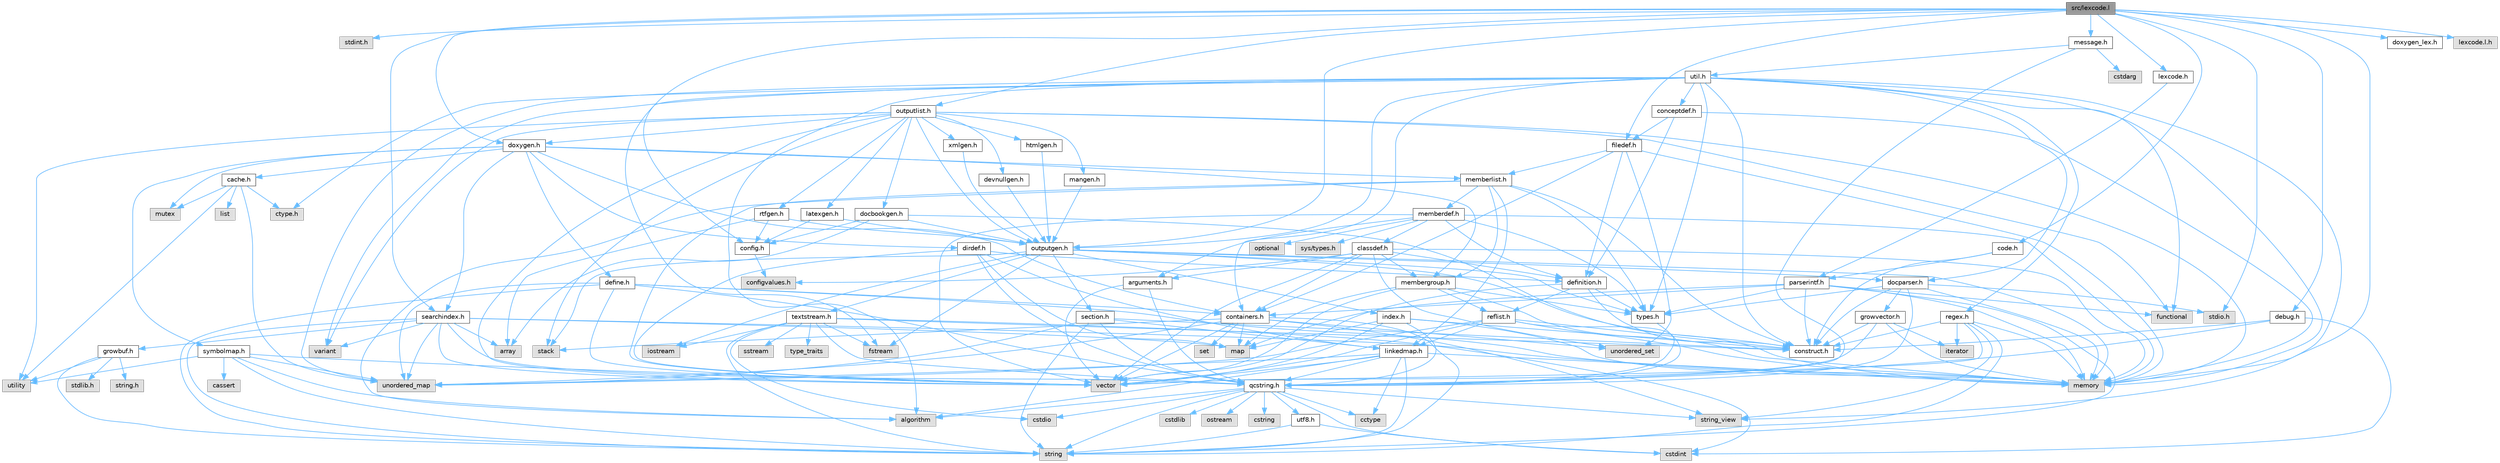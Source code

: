 digraph "src/lexcode.l"
{
 // INTERACTIVE_SVG=YES
 // LATEX_PDF_SIZE
  bgcolor="transparent";
  edge [fontname=Helvetica,fontsize=10,labelfontname=Helvetica,labelfontsize=10];
  node [fontname=Helvetica,fontsize=10,shape=box,height=0.2,width=0.4];
  Node1 [id="Node000001",label="src/lexcode.l",height=0.2,width=0.4,color="gray40", fillcolor="grey60", style="filled", fontcolor="black",tooltip=" "];
  Node1 -> Node2 [id="edge1_Node000001_Node000002",color="steelblue1",style="solid",tooltip=" "];
  Node2 [id="Node000002",label="stdint.h",height=0.2,width=0.4,color="grey60", fillcolor="#E0E0E0", style="filled",tooltip=" "];
  Node1 -> Node3 [id="edge2_Node000001_Node000003",color="steelblue1",style="solid",tooltip=" "];
  Node3 [id="Node000003",label="memory",height=0.2,width=0.4,color="grey60", fillcolor="#E0E0E0", style="filled",tooltip=" "];
  Node1 -> Node4 [id="edge3_Node000001_Node000004",color="steelblue1",style="solid",tooltip=" "];
  Node4 [id="Node000004",label="stdio.h",height=0.2,width=0.4,color="grey60", fillcolor="#E0E0E0", style="filled",tooltip=" "];
  Node1 -> Node5 [id="edge4_Node000001_Node000005",color="steelblue1",style="solid",tooltip=" "];
  Node5 [id="Node000005",label="config.h",height=0.2,width=0.4,color="grey40", fillcolor="white", style="filled",URL="$db/d16/config_8h.html",tooltip=" "];
  Node5 -> Node6 [id="edge5_Node000005_Node000006",color="steelblue1",style="solid",tooltip=" "];
  Node6 [id="Node000006",label="configvalues.h",height=0.2,width=0.4,color="grey60", fillcolor="#E0E0E0", style="filled",tooltip=" "];
  Node1 -> Node7 [id="edge6_Node000001_Node000007",color="steelblue1",style="solid",tooltip=" "];
  Node7 [id="Node000007",label="doxygen.h",height=0.2,width=0.4,color="grey40", fillcolor="white", style="filled",URL="$d1/da1/doxygen_8h.html",tooltip=" "];
  Node7 -> Node8 [id="edge7_Node000007_Node000008",color="steelblue1",style="solid",tooltip=" "];
  Node8 [id="Node000008",label="mutex",height=0.2,width=0.4,color="grey60", fillcolor="#E0E0E0", style="filled",tooltip=" "];
  Node7 -> Node9 [id="edge8_Node000007_Node000009",color="steelblue1",style="solid",tooltip=" "];
  Node9 [id="Node000009",label="containers.h",height=0.2,width=0.4,color="grey40", fillcolor="white", style="filled",URL="$d5/d75/containers_8h.html",tooltip=" "];
  Node9 -> Node10 [id="edge9_Node000009_Node000010",color="steelblue1",style="solid",tooltip=" "];
  Node10 [id="Node000010",label="vector",height=0.2,width=0.4,color="grey60", fillcolor="#E0E0E0", style="filled",tooltip=" "];
  Node9 -> Node11 [id="edge10_Node000009_Node000011",color="steelblue1",style="solid",tooltip=" "];
  Node11 [id="Node000011",label="string",height=0.2,width=0.4,color="grey60", fillcolor="#E0E0E0", style="filled",tooltip=" "];
  Node9 -> Node12 [id="edge11_Node000009_Node000012",color="steelblue1",style="solid",tooltip=" "];
  Node12 [id="Node000012",label="string_view",height=0.2,width=0.4,color="grey60", fillcolor="#E0E0E0", style="filled",tooltip=" "];
  Node9 -> Node13 [id="edge12_Node000009_Node000013",color="steelblue1",style="solid",tooltip=" "];
  Node13 [id="Node000013",label="set",height=0.2,width=0.4,color="grey60", fillcolor="#E0E0E0", style="filled",tooltip=" "];
  Node9 -> Node14 [id="edge13_Node000009_Node000014",color="steelblue1",style="solid",tooltip=" "];
  Node14 [id="Node000014",label="map",height=0.2,width=0.4,color="grey60", fillcolor="#E0E0E0", style="filled",tooltip=" "];
  Node9 -> Node15 [id="edge14_Node000009_Node000015",color="steelblue1",style="solid",tooltip=" "];
  Node15 [id="Node000015",label="unordered_set",height=0.2,width=0.4,color="grey60", fillcolor="#E0E0E0", style="filled",tooltip=" "];
  Node9 -> Node16 [id="edge15_Node000009_Node000016",color="steelblue1",style="solid",tooltip=" "];
  Node16 [id="Node000016",label="unordered_map",height=0.2,width=0.4,color="grey60", fillcolor="#E0E0E0", style="filled",tooltip=" "];
  Node9 -> Node17 [id="edge16_Node000009_Node000017",color="steelblue1",style="solid",tooltip=" "];
  Node17 [id="Node000017",label="stack",height=0.2,width=0.4,color="grey60", fillcolor="#E0E0E0", style="filled",tooltip=" "];
  Node7 -> Node18 [id="edge17_Node000007_Node000018",color="steelblue1",style="solid",tooltip=" "];
  Node18 [id="Node000018",label="membergroup.h",height=0.2,width=0.4,color="grey40", fillcolor="white", style="filled",URL="$d9/d11/membergroup_8h.html",tooltip=" "];
  Node18 -> Node10 [id="edge18_Node000018_Node000010",color="steelblue1",style="solid",tooltip=" "];
  Node18 -> Node14 [id="edge19_Node000018_Node000014",color="steelblue1",style="solid",tooltip=" "];
  Node18 -> Node3 [id="edge20_Node000018_Node000003",color="steelblue1",style="solid",tooltip=" "];
  Node18 -> Node19 [id="edge21_Node000018_Node000019",color="steelblue1",style="solid",tooltip=" "];
  Node19 [id="Node000019",label="types.h",height=0.2,width=0.4,color="grey40", fillcolor="white", style="filled",URL="$d9/d49/types_8h.html",tooltip="This file contains a number of basic enums and types."];
  Node19 -> Node20 [id="edge22_Node000019_Node000020",color="steelblue1",style="solid",tooltip=" "];
  Node20 [id="Node000020",label="qcstring.h",height=0.2,width=0.4,color="grey40", fillcolor="white", style="filled",URL="$d7/d5c/qcstring_8h.html",tooltip=" "];
  Node20 -> Node11 [id="edge23_Node000020_Node000011",color="steelblue1",style="solid",tooltip=" "];
  Node20 -> Node12 [id="edge24_Node000020_Node000012",color="steelblue1",style="solid",tooltip=" "];
  Node20 -> Node21 [id="edge25_Node000020_Node000021",color="steelblue1",style="solid",tooltip=" "];
  Node21 [id="Node000021",label="algorithm",height=0.2,width=0.4,color="grey60", fillcolor="#E0E0E0", style="filled",tooltip=" "];
  Node20 -> Node22 [id="edge26_Node000020_Node000022",color="steelblue1",style="solid",tooltip=" "];
  Node22 [id="Node000022",label="cctype",height=0.2,width=0.4,color="grey60", fillcolor="#E0E0E0", style="filled",tooltip=" "];
  Node20 -> Node23 [id="edge27_Node000020_Node000023",color="steelblue1",style="solid",tooltip=" "];
  Node23 [id="Node000023",label="cstring",height=0.2,width=0.4,color="grey60", fillcolor="#E0E0E0", style="filled",tooltip=" "];
  Node20 -> Node24 [id="edge28_Node000020_Node000024",color="steelblue1",style="solid",tooltip=" "];
  Node24 [id="Node000024",label="cstdio",height=0.2,width=0.4,color="grey60", fillcolor="#E0E0E0", style="filled",tooltip=" "];
  Node20 -> Node25 [id="edge29_Node000020_Node000025",color="steelblue1",style="solid",tooltip=" "];
  Node25 [id="Node000025",label="cstdlib",height=0.2,width=0.4,color="grey60", fillcolor="#E0E0E0", style="filled",tooltip=" "];
  Node20 -> Node26 [id="edge30_Node000020_Node000026",color="steelblue1",style="solid",tooltip=" "];
  Node26 [id="Node000026",label="cstdint",height=0.2,width=0.4,color="grey60", fillcolor="#E0E0E0", style="filled",tooltip=" "];
  Node20 -> Node27 [id="edge31_Node000020_Node000027",color="steelblue1",style="solid",tooltip=" "];
  Node27 [id="Node000027",label="ostream",height=0.2,width=0.4,color="grey60", fillcolor="#E0E0E0", style="filled",tooltip=" "];
  Node20 -> Node28 [id="edge32_Node000020_Node000028",color="steelblue1",style="solid",tooltip=" "];
  Node28 [id="Node000028",label="utf8.h",height=0.2,width=0.4,color="grey40", fillcolor="white", style="filled",URL="$db/d7c/utf8_8h.html",tooltip="Various UTF8 related helper functions."];
  Node28 -> Node26 [id="edge33_Node000028_Node000026",color="steelblue1",style="solid",tooltip=" "];
  Node28 -> Node11 [id="edge34_Node000028_Node000011",color="steelblue1",style="solid",tooltip=" "];
  Node18 -> Node29 [id="edge35_Node000018_Node000029",color="steelblue1",style="solid",tooltip=" "];
  Node29 [id="Node000029",label="reflist.h",height=0.2,width=0.4,color="grey40", fillcolor="white", style="filled",URL="$d1/d02/reflist_8h.html",tooltip=" "];
  Node29 -> Node10 [id="edge36_Node000029_Node000010",color="steelblue1",style="solid",tooltip=" "];
  Node29 -> Node16 [id="edge37_Node000029_Node000016",color="steelblue1",style="solid",tooltip=" "];
  Node29 -> Node3 [id="edge38_Node000029_Node000003",color="steelblue1",style="solid",tooltip=" "];
  Node29 -> Node20 [id="edge39_Node000029_Node000020",color="steelblue1",style="solid",tooltip=" "];
  Node29 -> Node30 [id="edge40_Node000029_Node000030",color="steelblue1",style="solid",tooltip=" "];
  Node30 [id="Node000030",label="linkedmap.h",height=0.2,width=0.4,color="grey40", fillcolor="white", style="filled",URL="$da/de1/linkedmap_8h.html",tooltip=" "];
  Node30 -> Node16 [id="edge41_Node000030_Node000016",color="steelblue1",style="solid",tooltip=" "];
  Node30 -> Node10 [id="edge42_Node000030_Node000010",color="steelblue1",style="solid",tooltip=" "];
  Node30 -> Node3 [id="edge43_Node000030_Node000003",color="steelblue1",style="solid",tooltip=" "];
  Node30 -> Node11 [id="edge44_Node000030_Node000011",color="steelblue1",style="solid",tooltip=" "];
  Node30 -> Node21 [id="edge45_Node000030_Node000021",color="steelblue1",style="solid",tooltip=" "];
  Node30 -> Node22 [id="edge46_Node000030_Node000022",color="steelblue1",style="solid",tooltip=" "];
  Node30 -> Node20 [id="edge47_Node000030_Node000020",color="steelblue1",style="solid",tooltip=" "];
  Node29 -> Node31 [id="edge48_Node000029_Node000031",color="steelblue1",style="solid",tooltip=" "];
  Node31 [id="Node000031",label="construct.h",height=0.2,width=0.4,color="grey40", fillcolor="white", style="filled",URL="$d7/dfc/construct_8h.html",tooltip=" "];
  Node7 -> Node32 [id="edge49_Node000007_Node000032",color="steelblue1",style="solid",tooltip=" "];
  Node32 [id="Node000032",label="dirdef.h",height=0.2,width=0.4,color="grey40", fillcolor="white", style="filled",URL="$d6/d15/dirdef_8h.html",tooltip=" "];
  Node32 -> Node10 [id="edge50_Node000032_Node000010",color="steelblue1",style="solid",tooltip=" "];
  Node32 -> Node14 [id="edge51_Node000032_Node000014",color="steelblue1",style="solid",tooltip=" "];
  Node32 -> Node20 [id="edge52_Node000032_Node000020",color="steelblue1",style="solid",tooltip=" "];
  Node32 -> Node30 [id="edge53_Node000032_Node000030",color="steelblue1",style="solid",tooltip=" "];
  Node32 -> Node33 [id="edge54_Node000032_Node000033",color="steelblue1",style="solid",tooltip=" "];
  Node33 [id="Node000033",label="definition.h",height=0.2,width=0.4,color="grey40", fillcolor="white", style="filled",URL="$df/da1/definition_8h.html",tooltip=" "];
  Node33 -> Node10 [id="edge55_Node000033_Node000010",color="steelblue1",style="solid",tooltip=" "];
  Node33 -> Node19 [id="edge56_Node000033_Node000019",color="steelblue1",style="solid",tooltip=" "];
  Node33 -> Node29 [id="edge57_Node000033_Node000029",color="steelblue1",style="solid",tooltip=" "];
  Node33 -> Node31 [id="edge58_Node000033_Node000031",color="steelblue1",style="solid",tooltip=" "];
  Node7 -> Node34 [id="edge59_Node000007_Node000034",color="steelblue1",style="solid",tooltip=" "];
  Node34 [id="Node000034",label="memberlist.h",height=0.2,width=0.4,color="grey40", fillcolor="white", style="filled",URL="$dd/d78/memberlist_8h.html",tooltip=" "];
  Node34 -> Node10 [id="edge60_Node000034_Node000010",color="steelblue1",style="solid",tooltip=" "];
  Node34 -> Node21 [id="edge61_Node000034_Node000021",color="steelblue1",style="solid",tooltip=" "];
  Node34 -> Node35 [id="edge62_Node000034_Node000035",color="steelblue1",style="solid",tooltip=" "];
  Node35 [id="Node000035",label="memberdef.h",height=0.2,width=0.4,color="grey40", fillcolor="white", style="filled",URL="$d4/d46/memberdef_8h.html",tooltip=" "];
  Node35 -> Node10 [id="edge63_Node000035_Node000010",color="steelblue1",style="solid",tooltip=" "];
  Node35 -> Node3 [id="edge64_Node000035_Node000003",color="steelblue1",style="solid",tooltip=" "];
  Node35 -> Node36 [id="edge65_Node000035_Node000036",color="steelblue1",style="solid",tooltip=" "];
  Node36 [id="Node000036",label="optional",height=0.2,width=0.4,color="grey60", fillcolor="#E0E0E0", style="filled",tooltip=" "];
  Node35 -> Node37 [id="edge66_Node000035_Node000037",color="steelblue1",style="solid",tooltip=" "];
  Node37 [id="Node000037",label="sys/types.h",height=0.2,width=0.4,color="grey60", fillcolor="#E0E0E0", style="filled",tooltip=" "];
  Node35 -> Node19 [id="edge67_Node000035_Node000019",color="steelblue1",style="solid",tooltip=" "];
  Node35 -> Node33 [id="edge68_Node000035_Node000033",color="steelblue1",style="solid",tooltip=" "];
  Node35 -> Node38 [id="edge69_Node000035_Node000038",color="steelblue1",style="solid",tooltip=" "];
  Node38 [id="Node000038",label="arguments.h",height=0.2,width=0.4,color="grey40", fillcolor="white", style="filled",URL="$df/d9b/arguments_8h.html",tooltip=" "];
  Node38 -> Node10 [id="edge70_Node000038_Node000010",color="steelblue1",style="solid",tooltip=" "];
  Node38 -> Node20 [id="edge71_Node000038_Node000020",color="steelblue1",style="solid",tooltip=" "];
  Node35 -> Node39 [id="edge72_Node000035_Node000039",color="steelblue1",style="solid",tooltip=" "];
  Node39 [id="Node000039",label="classdef.h",height=0.2,width=0.4,color="grey40", fillcolor="white", style="filled",URL="$d1/da6/classdef_8h.html",tooltip=" "];
  Node39 -> Node3 [id="edge73_Node000039_Node000003",color="steelblue1",style="solid",tooltip=" "];
  Node39 -> Node10 [id="edge74_Node000039_Node000010",color="steelblue1",style="solid",tooltip=" "];
  Node39 -> Node15 [id="edge75_Node000039_Node000015",color="steelblue1",style="solid",tooltip=" "];
  Node39 -> Node9 [id="edge76_Node000039_Node000009",color="steelblue1",style="solid",tooltip=" "];
  Node39 -> Node33 [id="edge77_Node000039_Node000033",color="steelblue1",style="solid",tooltip=" "];
  Node39 -> Node38 [id="edge78_Node000039_Node000038",color="steelblue1",style="solid",tooltip=" "];
  Node39 -> Node18 [id="edge79_Node000039_Node000018",color="steelblue1",style="solid",tooltip=" "];
  Node39 -> Node6 [id="edge80_Node000039_Node000006",color="steelblue1",style="solid",tooltip=" "];
  Node34 -> Node30 [id="edge81_Node000034_Node000030",color="steelblue1",style="solid",tooltip=" "];
  Node34 -> Node19 [id="edge82_Node000034_Node000019",color="steelblue1",style="solid",tooltip=" "];
  Node34 -> Node18 [id="edge83_Node000034_Node000018",color="steelblue1",style="solid",tooltip=" "];
  Node34 -> Node31 [id="edge84_Node000034_Node000031",color="steelblue1",style="solid",tooltip=" "];
  Node7 -> Node40 [id="edge85_Node000007_Node000040",color="steelblue1",style="solid",tooltip=" "];
  Node40 [id="Node000040",label="define.h",height=0.2,width=0.4,color="grey40", fillcolor="white", style="filled",URL="$df/d67/define_8h.html",tooltip=" "];
  Node40 -> Node10 [id="edge86_Node000040_Node000010",color="steelblue1",style="solid",tooltip=" "];
  Node40 -> Node3 [id="edge87_Node000040_Node000003",color="steelblue1",style="solid",tooltip=" "];
  Node40 -> Node11 [id="edge88_Node000040_Node000011",color="steelblue1",style="solid",tooltip=" "];
  Node40 -> Node16 [id="edge89_Node000040_Node000016",color="steelblue1",style="solid",tooltip=" "];
  Node40 -> Node20 [id="edge90_Node000040_Node000020",color="steelblue1",style="solid",tooltip=" "];
  Node40 -> Node9 [id="edge91_Node000040_Node000009",color="steelblue1",style="solid",tooltip=" "];
  Node7 -> Node41 [id="edge92_Node000007_Node000041",color="steelblue1",style="solid",tooltip=" "];
  Node41 [id="Node000041",label="cache.h",height=0.2,width=0.4,color="grey40", fillcolor="white", style="filled",URL="$d3/d26/cache_8h.html",tooltip=" "];
  Node41 -> Node42 [id="edge93_Node000041_Node000042",color="steelblue1",style="solid",tooltip=" "];
  Node42 [id="Node000042",label="list",height=0.2,width=0.4,color="grey60", fillcolor="#E0E0E0", style="filled",tooltip=" "];
  Node41 -> Node16 [id="edge94_Node000041_Node000016",color="steelblue1",style="solid",tooltip=" "];
  Node41 -> Node8 [id="edge95_Node000041_Node000008",color="steelblue1",style="solid",tooltip=" "];
  Node41 -> Node43 [id="edge96_Node000041_Node000043",color="steelblue1",style="solid",tooltip=" "];
  Node43 [id="Node000043",label="utility",height=0.2,width=0.4,color="grey60", fillcolor="#E0E0E0", style="filled",tooltip=" "];
  Node41 -> Node44 [id="edge97_Node000041_Node000044",color="steelblue1",style="solid",tooltip=" "];
  Node44 [id="Node000044",label="ctype.h",height=0.2,width=0.4,color="grey60", fillcolor="#E0E0E0", style="filled",tooltip=" "];
  Node7 -> Node45 [id="edge98_Node000007_Node000045",color="steelblue1",style="solid",tooltip=" "];
  Node45 [id="Node000045",label="symbolmap.h",height=0.2,width=0.4,color="grey40", fillcolor="white", style="filled",URL="$d7/ddd/symbolmap_8h.html",tooltip=" "];
  Node45 -> Node21 [id="edge99_Node000045_Node000021",color="steelblue1",style="solid",tooltip=" "];
  Node45 -> Node16 [id="edge100_Node000045_Node000016",color="steelblue1",style="solid",tooltip=" "];
  Node45 -> Node10 [id="edge101_Node000045_Node000010",color="steelblue1",style="solid",tooltip=" "];
  Node45 -> Node11 [id="edge102_Node000045_Node000011",color="steelblue1",style="solid",tooltip=" "];
  Node45 -> Node43 [id="edge103_Node000045_Node000043",color="steelblue1",style="solid",tooltip=" "];
  Node45 -> Node46 [id="edge104_Node000045_Node000046",color="steelblue1",style="solid",tooltip=" "];
  Node46 [id="Node000046",label="cassert",height=0.2,width=0.4,color="grey60", fillcolor="#E0E0E0", style="filled",tooltip=" "];
  Node7 -> Node47 [id="edge105_Node000007_Node000047",color="steelblue1",style="solid",tooltip=" "];
  Node47 [id="Node000047",label="searchindex.h",height=0.2,width=0.4,color="grey40", fillcolor="white", style="filled",URL="$de/d07/searchindex_8h.html",tooltip="Web server based search engine."];
  Node47 -> Node3 [id="edge106_Node000047_Node000003",color="steelblue1",style="solid",tooltip=" "];
  Node47 -> Node10 [id="edge107_Node000047_Node000010",color="steelblue1",style="solid",tooltip=" "];
  Node47 -> Node14 [id="edge108_Node000047_Node000014",color="steelblue1",style="solid",tooltip=" "];
  Node47 -> Node16 [id="edge109_Node000047_Node000016",color="steelblue1",style="solid",tooltip=" "];
  Node47 -> Node11 [id="edge110_Node000047_Node000011",color="steelblue1",style="solid",tooltip=" "];
  Node47 -> Node48 [id="edge111_Node000047_Node000048",color="steelblue1",style="solid",tooltip=" "];
  Node48 [id="Node000048",label="array",height=0.2,width=0.4,color="grey60", fillcolor="#E0E0E0", style="filled",tooltip=" "];
  Node47 -> Node49 [id="edge112_Node000047_Node000049",color="steelblue1",style="solid",tooltip=" "];
  Node49 [id="Node000049",label="variant",height=0.2,width=0.4,color="grey60", fillcolor="#E0E0E0", style="filled",tooltip=" "];
  Node47 -> Node20 [id="edge113_Node000047_Node000020",color="steelblue1",style="solid",tooltip=" "];
  Node47 -> Node50 [id="edge114_Node000047_Node000050",color="steelblue1",style="solid",tooltip=" "];
  Node50 [id="Node000050",label="growbuf.h",height=0.2,width=0.4,color="grey40", fillcolor="white", style="filled",URL="$dd/d72/growbuf_8h.html",tooltip=" "];
  Node50 -> Node43 [id="edge115_Node000050_Node000043",color="steelblue1",style="solid",tooltip=" "];
  Node50 -> Node51 [id="edge116_Node000050_Node000051",color="steelblue1",style="solid",tooltip=" "];
  Node51 [id="Node000051",label="stdlib.h",height=0.2,width=0.4,color="grey60", fillcolor="#E0E0E0", style="filled",tooltip=" "];
  Node50 -> Node52 [id="edge117_Node000050_Node000052",color="steelblue1",style="solid",tooltip=" "];
  Node52 [id="Node000052",label="string.h",height=0.2,width=0.4,color="grey60", fillcolor="#E0E0E0", style="filled",tooltip=" "];
  Node50 -> Node11 [id="edge118_Node000050_Node000011",color="steelblue1",style="solid",tooltip=" "];
  Node1 -> Node53 [id="edge119_Node000001_Node000053",color="steelblue1",style="solid",tooltip=" "];
  Node53 [id="Node000053",label="outputgen.h",height=0.2,width=0.4,color="grey40", fillcolor="white", style="filled",URL="$df/d06/outputgen_8h.html",tooltip=" "];
  Node53 -> Node3 [id="edge120_Node000053_Node000003",color="steelblue1",style="solid",tooltip=" "];
  Node53 -> Node17 [id="edge121_Node000053_Node000017",color="steelblue1",style="solid",tooltip=" "];
  Node53 -> Node54 [id="edge122_Node000053_Node000054",color="steelblue1",style="solid",tooltip=" "];
  Node54 [id="Node000054",label="iostream",height=0.2,width=0.4,color="grey60", fillcolor="#E0E0E0", style="filled",tooltip=" "];
  Node53 -> Node55 [id="edge123_Node000053_Node000055",color="steelblue1",style="solid",tooltip=" "];
  Node55 [id="Node000055",label="fstream",height=0.2,width=0.4,color="grey60", fillcolor="#E0E0E0", style="filled",tooltip=" "];
  Node53 -> Node19 [id="edge124_Node000053_Node000019",color="steelblue1",style="solid",tooltip=" "];
  Node53 -> Node56 [id="edge125_Node000053_Node000056",color="steelblue1",style="solid",tooltip=" "];
  Node56 [id="Node000056",label="index.h",height=0.2,width=0.4,color="grey40", fillcolor="white", style="filled",URL="$d1/db5/index_8h.html",tooltip=" "];
  Node56 -> Node3 [id="edge126_Node000056_Node000003",color="steelblue1",style="solid",tooltip=" "];
  Node56 -> Node10 [id="edge127_Node000056_Node000010",color="steelblue1",style="solid",tooltip=" "];
  Node56 -> Node14 [id="edge128_Node000056_Node000014",color="steelblue1",style="solid",tooltip=" "];
  Node56 -> Node20 [id="edge129_Node000056_Node000020",color="steelblue1",style="solid",tooltip=" "];
  Node56 -> Node31 [id="edge130_Node000056_Node000031",color="steelblue1",style="solid",tooltip=" "];
  Node53 -> Node57 [id="edge131_Node000053_Node000057",color="steelblue1",style="solid",tooltip=" "];
  Node57 [id="Node000057",label="section.h",height=0.2,width=0.4,color="grey40", fillcolor="white", style="filled",URL="$d1/d2a/section_8h.html",tooltip=" "];
  Node57 -> Node11 [id="edge132_Node000057_Node000011",color="steelblue1",style="solid",tooltip=" "];
  Node57 -> Node16 [id="edge133_Node000057_Node000016",color="steelblue1",style="solid",tooltip=" "];
  Node57 -> Node20 [id="edge134_Node000057_Node000020",color="steelblue1",style="solid",tooltip=" "];
  Node57 -> Node30 [id="edge135_Node000057_Node000030",color="steelblue1",style="solid",tooltip=" "];
  Node57 -> Node31 [id="edge136_Node000057_Node000031",color="steelblue1",style="solid",tooltip=" "];
  Node53 -> Node58 [id="edge137_Node000053_Node000058",color="steelblue1",style="solid",tooltip=" "];
  Node58 [id="Node000058",label="textstream.h",height=0.2,width=0.4,color="grey40", fillcolor="white", style="filled",URL="$d4/d7d/textstream_8h.html",tooltip=" "];
  Node58 -> Node11 [id="edge138_Node000058_Node000011",color="steelblue1",style="solid",tooltip=" "];
  Node58 -> Node54 [id="edge139_Node000058_Node000054",color="steelblue1",style="solid",tooltip=" "];
  Node58 -> Node59 [id="edge140_Node000058_Node000059",color="steelblue1",style="solid",tooltip=" "];
  Node59 [id="Node000059",label="sstream",height=0.2,width=0.4,color="grey60", fillcolor="#E0E0E0", style="filled",tooltip=" "];
  Node58 -> Node26 [id="edge141_Node000058_Node000026",color="steelblue1",style="solid",tooltip=" "];
  Node58 -> Node24 [id="edge142_Node000058_Node000024",color="steelblue1",style="solid",tooltip=" "];
  Node58 -> Node55 [id="edge143_Node000058_Node000055",color="steelblue1",style="solid",tooltip=" "];
  Node58 -> Node60 [id="edge144_Node000058_Node000060",color="steelblue1",style="solid",tooltip=" "];
  Node60 [id="Node000060",label="type_traits",height=0.2,width=0.4,color="grey60", fillcolor="#E0E0E0", style="filled",tooltip=" "];
  Node58 -> Node20 [id="edge145_Node000058_Node000020",color="steelblue1",style="solid",tooltip=" "];
  Node58 -> Node31 [id="edge146_Node000058_Node000031",color="steelblue1",style="solid",tooltip=" "];
  Node53 -> Node61 [id="edge147_Node000053_Node000061",color="steelblue1",style="solid",tooltip=" "];
  Node61 [id="Node000061",label="docparser.h",height=0.2,width=0.4,color="grey40", fillcolor="white", style="filled",URL="$de/d9c/docparser_8h.html",tooltip=" "];
  Node61 -> Node4 [id="edge148_Node000061_Node000004",color="steelblue1",style="solid",tooltip=" "];
  Node61 -> Node3 [id="edge149_Node000061_Node000003",color="steelblue1",style="solid",tooltip=" "];
  Node61 -> Node20 [id="edge150_Node000061_Node000020",color="steelblue1",style="solid",tooltip=" "];
  Node61 -> Node62 [id="edge151_Node000061_Node000062",color="steelblue1",style="solid",tooltip=" "];
  Node62 [id="Node000062",label="growvector.h",height=0.2,width=0.4,color="grey40", fillcolor="white", style="filled",URL="$d7/d50/growvector_8h.html",tooltip=" "];
  Node62 -> Node10 [id="edge152_Node000062_Node000010",color="steelblue1",style="solid",tooltip=" "];
  Node62 -> Node3 [id="edge153_Node000062_Node000003",color="steelblue1",style="solid",tooltip=" "];
  Node62 -> Node63 [id="edge154_Node000062_Node000063",color="steelblue1",style="solid",tooltip=" "];
  Node63 [id="Node000063",label="iterator",height=0.2,width=0.4,color="grey60", fillcolor="#E0E0E0", style="filled",tooltip=" "];
  Node62 -> Node31 [id="edge155_Node000062_Node000031",color="steelblue1",style="solid",tooltip=" "];
  Node61 -> Node31 [id="edge156_Node000061_Node000031",color="steelblue1",style="solid",tooltip=" "];
  Node61 -> Node19 [id="edge157_Node000061_Node000019",color="steelblue1",style="solid",tooltip=" "];
  Node53 -> Node31 [id="edge158_Node000053_Node000031",color="steelblue1",style="solid",tooltip=" "];
  Node1 -> Node64 [id="edge159_Node000001_Node000064",color="steelblue1",style="solid",tooltip=" "];
  Node64 [id="Node000064",label="outputlist.h",height=0.2,width=0.4,color="grey40", fillcolor="white", style="filled",URL="$d2/db9/outputlist_8h.html",tooltip=" "];
  Node64 -> Node43 [id="edge160_Node000064_Node000043",color="steelblue1",style="solid",tooltip=" "];
  Node64 -> Node10 [id="edge161_Node000064_Node000010",color="steelblue1",style="solid",tooltip=" "];
  Node64 -> Node3 [id="edge162_Node000064_Node000003",color="steelblue1",style="solid",tooltip=" "];
  Node64 -> Node49 [id="edge163_Node000064_Node000049",color="steelblue1",style="solid",tooltip=" "];
  Node64 -> Node17 [id="edge164_Node000064_Node000017",color="steelblue1",style="solid",tooltip=" "];
  Node64 -> Node65 [id="edge165_Node000064_Node000065",color="steelblue1",style="solid",tooltip=" "];
  Node65 [id="Node000065",label="functional",height=0.2,width=0.4,color="grey60", fillcolor="#E0E0E0", style="filled",tooltip=" "];
  Node64 -> Node53 [id="edge166_Node000064_Node000053",color="steelblue1",style="solid",tooltip=" "];
  Node64 -> Node7 [id="edge167_Node000064_Node000007",color="steelblue1",style="solid",tooltip=" "];
  Node64 -> Node66 [id="edge168_Node000064_Node000066",color="steelblue1",style="solid",tooltip=" "];
  Node66 [id="Node000066",label="htmlgen.h",height=0.2,width=0.4,color="grey40", fillcolor="white", style="filled",URL="$d8/d56/htmlgen_8h.html",tooltip=" "];
  Node66 -> Node53 [id="edge169_Node000066_Node000053",color="steelblue1",style="solid",tooltip=" "];
  Node64 -> Node67 [id="edge170_Node000064_Node000067",color="steelblue1",style="solid",tooltip=" "];
  Node67 [id="Node000067",label="latexgen.h",height=0.2,width=0.4,color="grey40", fillcolor="white", style="filled",URL="$d6/d9c/latexgen_8h.html",tooltip=" "];
  Node67 -> Node5 [id="edge171_Node000067_Node000005",color="steelblue1",style="solid",tooltip=" "];
  Node67 -> Node53 [id="edge172_Node000067_Node000053",color="steelblue1",style="solid",tooltip=" "];
  Node64 -> Node68 [id="edge173_Node000064_Node000068",color="steelblue1",style="solid",tooltip=" "];
  Node68 [id="Node000068",label="rtfgen.h",height=0.2,width=0.4,color="grey40", fillcolor="white", style="filled",URL="$d4/daa/rtfgen_8h.html",tooltip=" "];
  Node68 -> Node48 [id="edge174_Node000068_Node000048",color="steelblue1",style="solid",tooltip=" "];
  Node68 -> Node5 [id="edge175_Node000068_Node000005",color="steelblue1",style="solid",tooltip=" "];
  Node68 -> Node53 [id="edge176_Node000068_Node000053",color="steelblue1",style="solid",tooltip=" "];
  Node64 -> Node69 [id="edge177_Node000064_Node000069",color="steelblue1",style="solid",tooltip=" "];
  Node69 [id="Node000069",label="mangen.h",height=0.2,width=0.4,color="grey40", fillcolor="white", style="filled",URL="$da/dc0/mangen_8h.html",tooltip=" "];
  Node69 -> Node53 [id="edge178_Node000069_Node000053",color="steelblue1",style="solid",tooltip=" "];
  Node64 -> Node70 [id="edge179_Node000064_Node000070",color="steelblue1",style="solid",tooltip=" "];
  Node70 [id="Node000070",label="docbookgen.h",height=0.2,width=0.4,color="grey40", fillcolor="white", style="filled",URL="$de/dea/docbookgen_8h.html",tooltip=" "];
  Node70 -> Node3 [id="edge180_Node000070_Node000003",color="steelblue1",style="solid",tooltip=" "];
  Node70 -> Node48 [id="edge181_Node000070_Node000048",color="steelblue1",style="solid",tooltip=" "];
  Node70 -> Node5 [id="edge182_Node000070_Node000005",color="steelblue1",style="solid",tooltip=" "];
  Node70 -> Node53 [id="edge183_Node000070_Node000053",color="steelblue1",style="solid",tooltip=" "];
  Node64 -> Node71 [id="edge184_Node000064_Node000071",color="steelblue1",style="solid",tooltip=" "];
  Node71 [id="Node000071",label="xmlgen.h",height=0.2,width=0.4,color="grey40", fillcolor="white", style="filled",URL="$d9/d67/xmlgen_8h.html",tooltip=" "];
  Node71 -> Node53 [id="edge185_Node000071_Node000053",color="steelblue1",style="solid",tooltip=" "];
  Node64 -> Node72 [id="edge186_Node000064_Node000072",color="steelblue1",style="solid",tooltip=" "];
  Node72 [id="Node000072",label="devnullgen.h",height=0.2,width=0.4,color="grey40", fillcolor="white", style="filled",URL="$d8/de5/devnullgen_8h.html",tooltip=" "];
  Node72 -> Node53 [id="edge187_Node000072_Node000053",color="steelblue1",style="solid",tooltip=" "];
  Node1 -> Node73 [id="edge188_Node000001_Node000073",color="steelblue1",style="solid",tooltip=" "];
  Node73 [id="Node000073",label="code.h",height=0.2,width=0.4,color="grey40", fillcolor="white", style="filled",URL="$dd/dd8/code_8h.html",tooltip=" "];
  Node73 -> Node74 [id="edge189_Node000073_Node000074",color="steelblue1",style="solid",tooltip=" "];
  Node74 [id="Node000074",label="parserintf.h",height=0.2,width=0.4,color="grey40", fillcolor="white", style="filled",URL="$da/d55/parserintf_8h.html",tooltip=" "];
  Node74 -> Node65 [id="edge190_Node000074_Node000065",color="steelblue1",style="solid",tooltip=" "];
  Node74 -> Node3 [id="edge191_Node000074_Node000003",color="steelblue1",style="solid",tooltip=" "];
  Node74 -> Node14 [id="edge192_Node000074_Node000014",color="steelblue1",style="solid",tooltip=" "];
  Node74 -> Node11 [id="edge193_Node000074_Node000011",color="steelblue1",style="solid",tooltip=" "];
  Node74 -> Node19 [id="edge194_Node000074_Node000019",color="steelblue1",style="solid",tooltip=" "];
  Node74 -> Node9 [id="edge195_Node000074_Node000009",color="steelblue1",style="solid",tooltip=" "];
  Node74 -> Node31 [id="edge196_Node000074_Node000031",color="steelblue1",style="solid",tooltip=" "];
  Node73 -> Node31 [id="edge197_Node000073_Node000031",color="steelblue1",style="solid",tooltip=" "];
  Node1 -> Node75 [id="edge198_Node000001_Node000075",color="steelblue1",style="solid",tooltip=" "];
  Node75 [id="Node000075",label="lexcode.h",height=0.2,width=0.4,color="grey40", fillcolor="white", style="filled",URL="$d0/dec/lexcode_8h.html",tooltip=" "];
  Node75 -> Node74 [id="edge199_Node000075_Node000074",color="steelblue1",style="solid",tooltip=" "];
  Node1 -> Node76 [id="edge200_Node000001_Node000076",color="steelblue1",style="solid",tooltip=" "];
  Node76 [id="Node000076",label="filedef.h",height=0.2,width=0.4,color="grey40", fillcolor="white", style="filled",URL="$d4/d3a/filedef_8h.html",tooltip=" "];
  Node76 -> Node3 [id="edge201_Node000076_Node000003",color="steelblue1",style="solid",tooltip=" "];
  Node76 -> Node15 [id="edge202_Node000076_Node000015",color="steelblue1",style="solid",tooltip=" "];
  Node76 -> Node33 [id="edge203_Node000076_Node000033",color="steelblue1",style="solid",tooltip=" "];
  Node76 -> Node34 [id="edge204_Node000076_Node000034",color="steelblue1",style="solid",tooltip=" "];
  Node76 -> Node9 [id="edge205_Node000076_Node000009",color="steelblue1",style="solid",tooltip=" "];
  Node1 -> Node77 [id="edge206_Node000001_Node000077",color="steelblue1",style="solid",tooltip=" "];
  Node77 [id="Node000077",label="message.h",height=0.2,width=0.4,color="grey40", fillcolor="white", style="filled",URL="$d2/d0d/message_8h.html",tooltip=" "];
  Node77 -> Node78 [id="edge207_Node000077_Node000078",color="steelblue1",style="solid",tooltip=" "];
  Node78 [id="Node000078",label="cstdarg",height=0.2,width=0.4,color="grey60", fillcolor="#E0E0E0", style="filled",tooltip=" "];
  Node77 -> Node20 [id="edge208_Node000077_Node000020",color="steelblue1",style="solid",tooltip=" "];
  Node77 -> Node79 [id="edge209_Node000077_Node000079",color="steelblue1",style="solid",tooltip=" "];
  Node79 [id="Node000079",label="util.h",height=0.2,width=0.4,color="grey40", fillcolor="white", style="filled",URL="$d8/d3c/util_8h.html",tooltip="A bunch of utility functions."];
  Node79 -> Node3 [id="edge210_Node000079_Node000003",color="steelblue1",style="solid",tooltip=" "];
  Node79 -> Node16 [id="edge211_Node000079_Node000016",color="steelblue1",style="solid",tooltip=" "];
  Node79 -> Node21 [id="edge212_Node000079_Node000021",color="steelblue1",style="solid",tooltip=" "];
  Node79 -> Node65 [id="edge213_Node000079_Node000065",color="steelblue1",style="solid",tooltip=" "];
  Node79 -> Node55 [id="edge214_Node000079_Node000055",color="steelblue1",style="solid",tooltip=" "];
  Node79 -> Node49 [id="edge215_Node000079_Node000049",color="steelblue1",style="solid",tooltip=" "];
  Node79 -> Node12 [id="edge216_Node000079_Node000012",color="steelblue1",style="solid",tooltip=" "];
  Node79 -> Node44 [id="edge217_Node000079_Node000044",color="steelblue1",style="solid",tooltip=" "];
  Node79 -> Node19 [id="edge218_Node000079_Node000019",color="steelblue1",style="solid",tooltip=" "];
  Node79 -> Node61 [id="edge219_Node000079_Node000061",color="steelblue1",style="solid",tooltip=" "];
  Node79 -> Node9 [id="edge220_Node000079_Node000009",color="steelblue1",style="solid",tooltip=" "];
  Node79 -> Node53 [id="edge221_Node000079_Node000053",color="steelblue1",style="solid",tooltip=" "];
  Node79 -> Node80 [id="edge222_Node000079_Node000080",color="steelblue1",style="solid",tooltip=" "];
  Node80 [id="Node000080",label="regex.h",height=0.2,width=0.4,color="grey40", fillcolor="white", style="filled",URL="$d1/d21/regex_8h.html",tooltip=" "];
  Node80 -> Node3 [id="edge223_Node000080_Node000003",color="steelblue1",style="solid",tooltip=" "];
  Node80 -> Node11 [id="edge224_Node000080_Node000011",color="steelblue1",style="solid",tooltip=" "];
  Node80 -> Node12 [id="edge225_Node000080_Node000012",color="steelblue1",style="solid",tooltip=" "];
  Node80 -> Node10 [id="edge226_Node000080_Node000010",color="steelblue1",style="solid",tooltip=" "];
  Node80 -> Node63 [id="edge227_Node000080_Node000063",color="steelblue1",style="solid",tooltip=" "];
  Node80 -> Node31 [id="edge228_Node000080_Node000031",color="steelblue1",style="solid",tooltip=" "];
  Node79 -> Node81 [id="edge229_Node000079_Node000081",color="steelblue1",style="solid",tooltip=" "];
  Node81 [id="Node000081",label="conceptdef.h",height=0.2,width=0.4,color="grey40", fillcolor="white", style="filled",URL="$da/df1/conceptdef_8h.html",tooltip=" "];
  Node81 -> Node3 [id="edge230_Node000081_Node000003",color="steelblue1",style="solid",tooltip=" "];
  Node81 -> Node33 [id="edge231_Node000081_Node000033",color="steelblue1",style="solid",tooltip=" "];
  Node81 -> Node76 [id="edge232_Node000081_Node000076",color="steelblue1",style="solid",tooltip=" "];
  Node79 -> Node31 [id="edge233_Node000079_Node000031",color="steelblue1",style="solid",tooltip=" "];
  Node1 -> Node82 [id="edge234_Node000001_Node000082",color="steelblue1",style="solid",tooltip=" "];
  Node82 [id="Node000082",label="debug.h",height=0.2,width=0.4,color="grey40", fillcolor="white", style="filled",URL="$db/d16/debug_8h.html",tooltip=" "];
  Node82 -> Node26 [id="edge235_Node000082_Node000026",color="steelblue1",style="solid",tooltip=" "];
  Node82 -> Node20 [id="edge236_Node000082_Node000020",color="steelblue1",style="solid",tooltip=" "];
  Node82 -> Node31 [id="edge237_Node000082_Node000031",color="steelblue1",style="solid",tooltip=" "];
  Node1 -> Node47 [id="edge238_Node000001_Node000047",color="steelblue1",style="solid",tooltip=" "];
  Node1 -> Node83 [id="edge239_Node000001_Node000083",color="steelblue1",style="solid",tooltip=" "];
  Node83 [id="Node000083",label="doxygen_lex.h",height=0.2,width=0.4,color="grey40", fillcolor="white", style="filled",URL="$d6/da5/doxygen__lex_8h.html",tooltip=" "];
  Node1 -> Node84 [id="edge240_Node000001_Node000084",color="steelblue1",style="solid",tooltip=" "];
  Node84 [id="Node000084",label="lexcode.l.h",height=0.2,width=0.4,color="grey60", fillcolor="#E0E0E0", style="filled",tooltip=" "];
}
